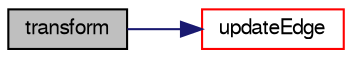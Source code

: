 digraph "transform"
{
  bgcolor="transparent";
  edge [fontname="FreeSans",fontsize="10",labelfontname="FreeSans",labelfontsize="10"];
  node [fontname="FreeSans",fontsize="10",shape=record];
  rankdir="LR";
  Node45 [label="transform",height=0.2,width=0.4,color="black", fillcolor="grey75", style="filled", fontcolor="black"];
  Node45 -> Node46 [color="midnightblue",fontsize="10",style="solid",fontname="FreeSans"];
  Node46 [label="updateEdge",height=0.2,width=0.4,color="red",URL="$a24678.html#a4f9ce8004e6fea55b1c2dce3c3c6e6ab",tooltip="Influence of face on edge. "];
}
